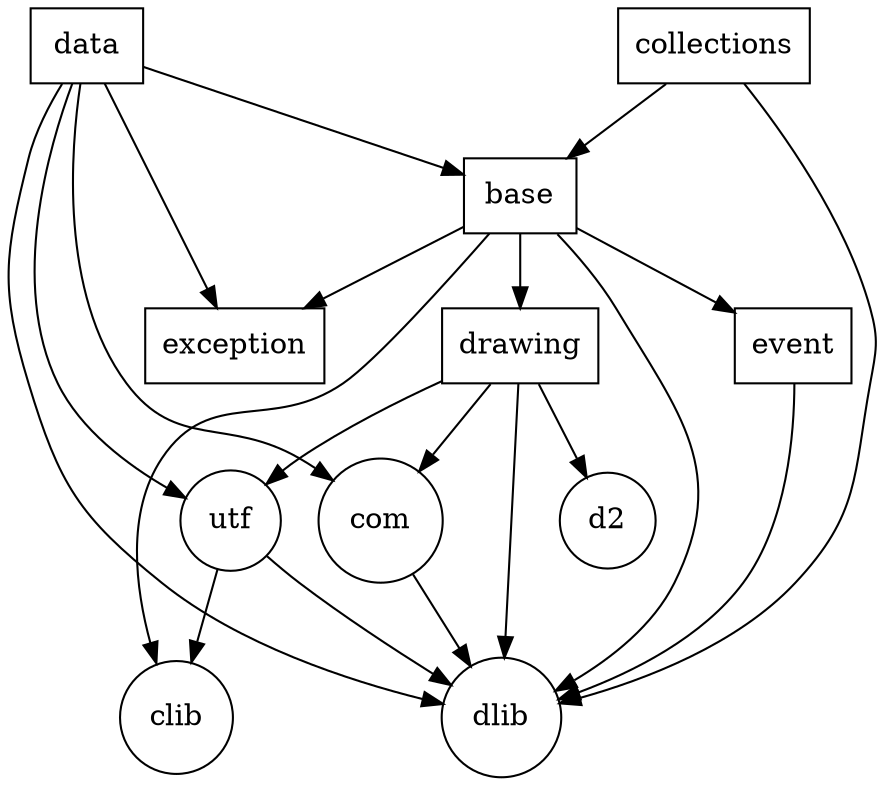 digraph Dependencies {
	node [shape=box];

	utf [shape=circle];
	d2 [shape=circle];
	dlib [shape=circle];
	clib [shape=circle];
	com [shape=circle];

	utf -> clib;
	utf -> dlib;
	com -> dlib;
	event -> dlib;
	base -> clib;
	base -> dlib;
	base -> event;
	base -> drawing;
	base -> exception;
	drawing -> utf;
	drawing -> dlib;
	drawing -> com;
	drawing -> d2;
	collections -> dlib;
	collections -> base;
	data -> base;
	data -> exception;
	data -> dlib;
	data -> utf;
	data -> com;
}
